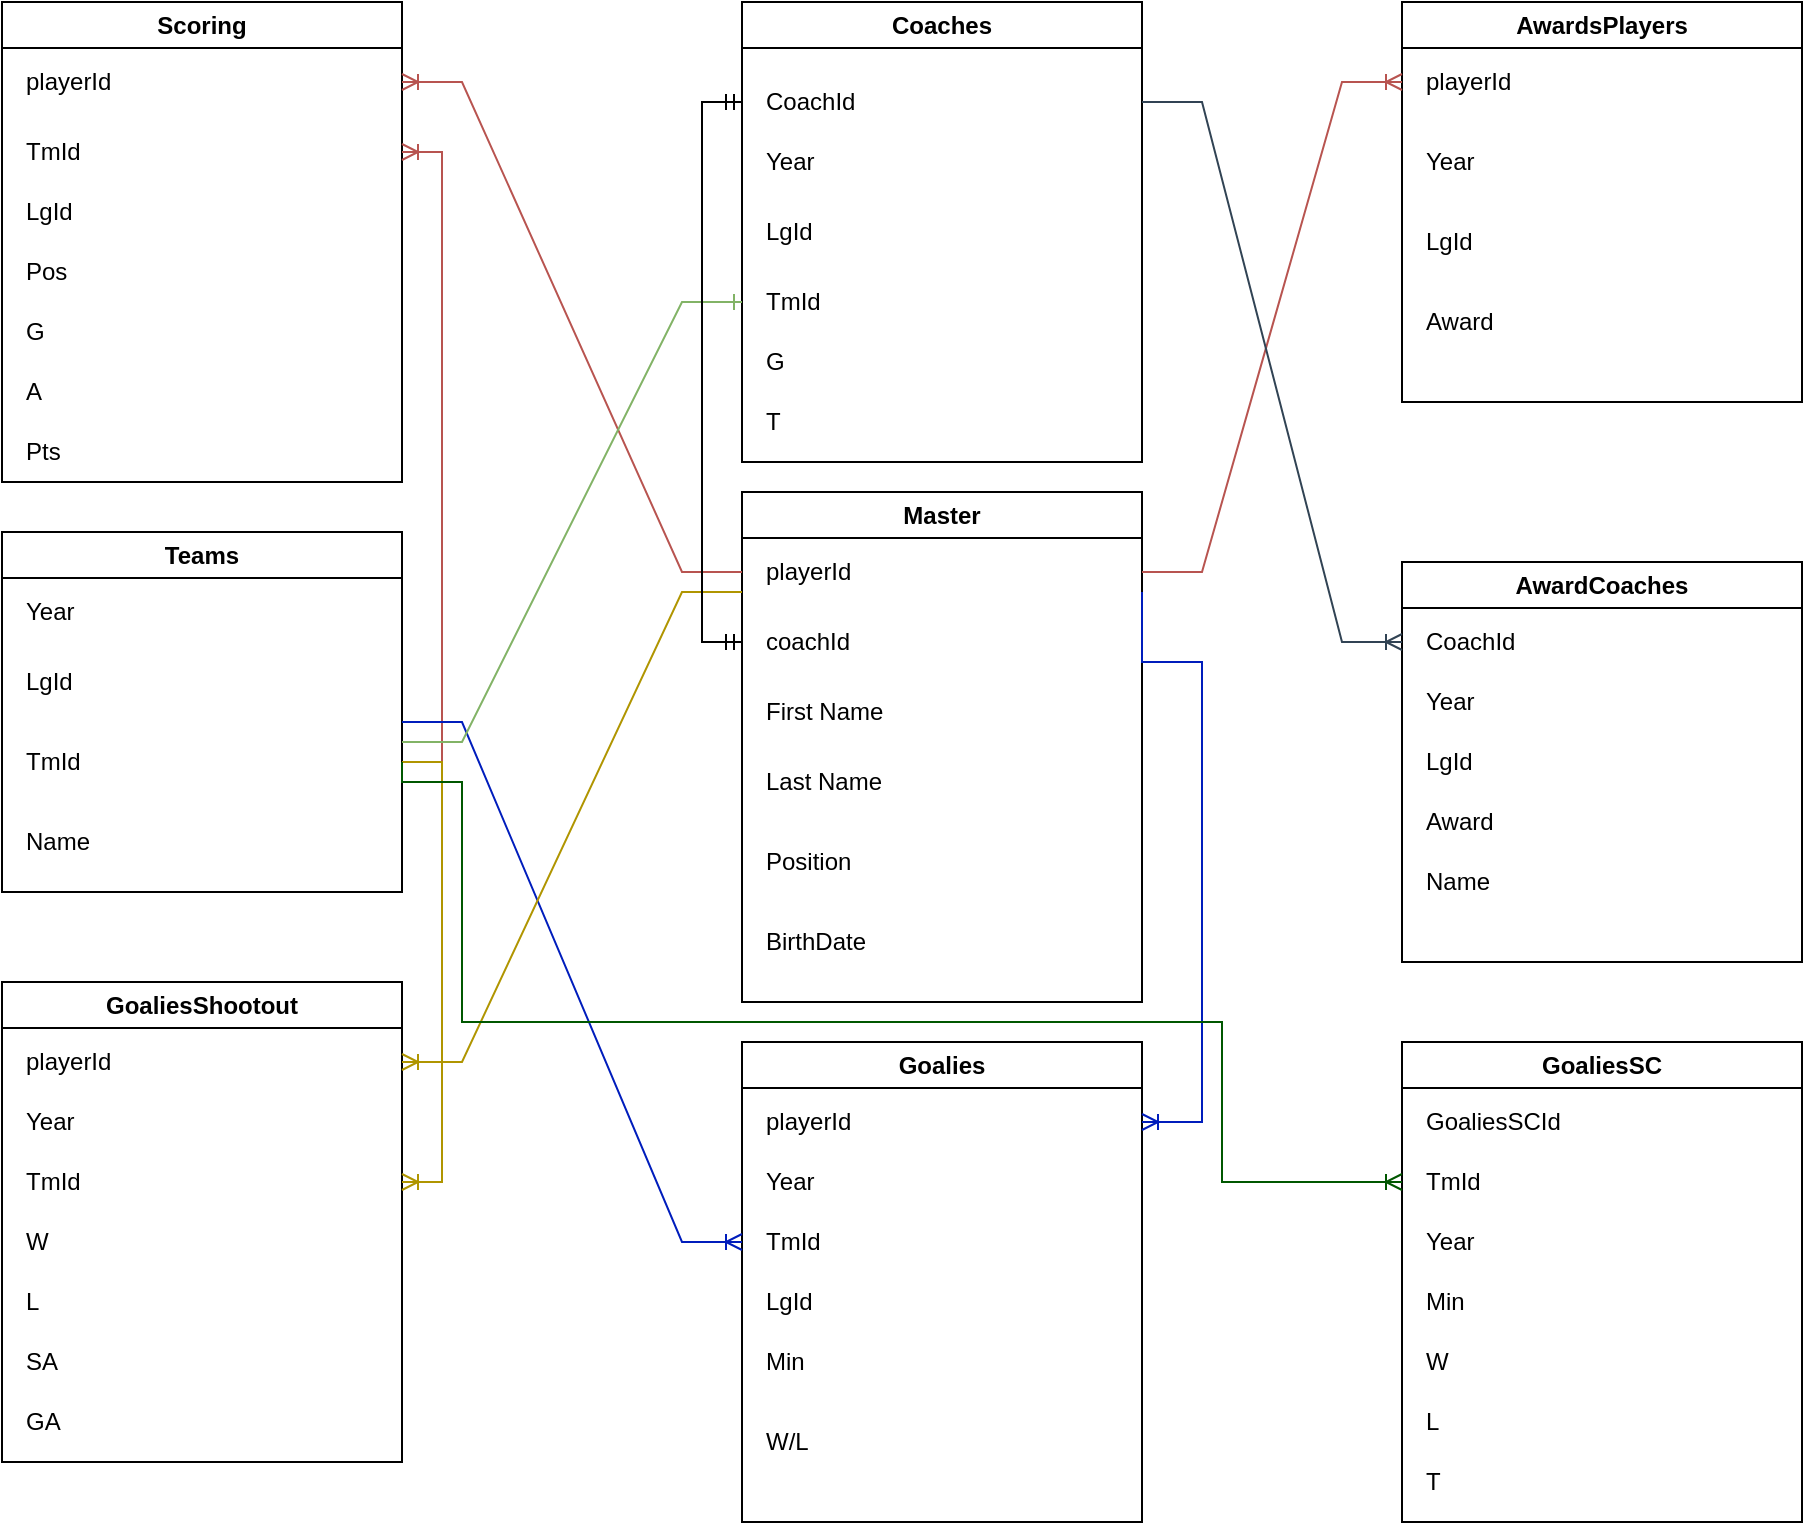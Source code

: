 <mxfile version="20.7.4" type="github">
  <diagram name="Page-1" id="9f46799a-70d6-7492-0946-bef42562c5a5">
    <mxGraphModel dx="954" dy="470" grid="1" gridSize="10" guides="1" tooltips="1" connect="1" arrows="1" fold="1" page="1" pageScale="1" pageWidth="1100" pageHeight="850" background="none" math="0" shadow="0">
      <root>
        <mxCell id="0" />
        <mxCell id="1" parent="0" />
        <mxCell id="FBrM-DPrrFomyVaTWnfu-20" value="Scoring" style="swimlane;whiteSpace=wrap;html=1;" parent="1" vertex="1">
          <mxGeometry x="80" y="70" width="200" height="240" as="geometry" />
        </mxCell>
        <mxCell id="FBrM-DPrrFomyVaTWnfu-21" value="playerId" style="text;html=1;strokeColor=none;fillColor=none;align=left;verticalAlign=middle;whiteSpace=wrap;rounded=0;spacingLeft=10;" parent="FBrM-DPrrFomyVaTWnfu-20" vertex="1">
          <mxGeometry y="20" width="200" height="40" as="geometry" />
        </mxCell>
        <mxCell id="FBrM-DPrrFomyVaTWnfu-22" value="TmId" style="text;html=1;strokeColor=none;fillColor=none;align=left;verticalAlign=middle;whiteSpace=wrap;rounded=0;spacingLeft=10;" parent="FBrM-DPrrFomyVaTWnfu-20" vertex="1">
          <mxGeometry y="60" width="200" height="30" as="geometry" />
        </mxCell>
        <mxCell id="FBrM-DPrrFomyVaTWnfu-23" value="LgId" style="text;html=1;strokeColor=none;fillColor=none;align=left;verticalAlign=middle;whiteSpace=wrap;rounded=0;spacingLeft=10;" parent="FBrM-DPrrFomyVaTWnfu-20" vertex="1">
          <mxGeometry y="90" width="200" height="30" as="geometry" />
        </mxCell>
        <mxCell id="FBrM-DPrrFomyVaTWnfu-24" value="Pos&lt;span style=&quot;color: rgba(0, 0, 0, 0); font-family: monospace; font-size: 0px;&quot;&gt;%3CmxGraphModel%3E%3Croot%3E%3CmxCell%20id%3D%220%22%2F%3E%3CmxCell%20id%3D%221%22%20parent%3D%220%22%2F%3E%3CmxCell%20id%3D%222%22%20value%3D%22LgId%22%20style%3D%22text%3Bhtml%3D1%3BstrokeColor%3Dnone%3BfillColor%3Dnone%3Balign%3Dleft%3BverticalAlign%3Dmiddle%3BwhiteSpace%3Dwrap%3Brounded%3D0%3BspacingLeft%3D10%3B%22%20vertex%3D%221%22%20parent%3D%221%22%3E%3CmxGeometry%20x%3D%2280%22%20y%3D%22160%22%20width%3D%22200%22%20height%3D%2230%22%20as%3D%22geometry%22%2F%3E%3C%2FmxCell%3E%3C%2Froot%3E%3C%2FmxGraphModel%3E&lt;/span&gt;" style="text;html=1;strokeColor=none;fillColor=none;align=left;verticalAlign=middle;whiteSpace=wrap;rounded=0;spacingLeft=10;" parent="FBrM-DPrrFomyVaTWnfu-20" vertex="1">
          <mxGeometry y="120" width="200" height="30" as="geometry" />
        </mxCell>
        <mxCell id="FBrM-DPrrFomyVaTWnfu-25" value="G" style="text;html=1;strokeColor=none;fillColor=none;align=left;verticalAlign=middle;whiteSpace=wrap;rounded=0;spacingLeft=10;" parent="FBrM-DPrrFomyVaTWnfu-20" vertex="1">
          <mxGeometry y="150" width="200" height="30" as="geometry" />
        </mxCell>
        <mxCell id="FBrM-DPrrFomyVaTWnfu-26" value="A" style="text;html=1;strokeColor=none;fillColor=none;align=left;verticalAlign=middle;whiteSpace=wrap;rounded=0;spacingLeft=10;" parent="FBrM-DPrrFomyVaTWnfu-20" vertex="1">
          <mxGeometry y="180" width="200" height="30" as="geometry" />
        </mxCell>
        <mxCell id="FBrM-DPrrFomyVaTWnfu-27" value="Pts" style="text;html=1;strokeColor=none;fillColor=none;align=left;verticalAlign=middle;whiteSpace=wrap;rounded=0;spacingLeft=10;" parent="FBrM-DPrrFomyVaTWnfu-20" vertex="1">
          <mxGeometry y="210" width="200" height="30" as="geometry" />
        </mxCell>
        <mxCell id="FBrM-DPrrFomyVaTWnfu-28" value="" style="edgeStyle=orthogonalEdgeStyle;fontSize=12;html=1;endArrow=ERoneToMany;rounded=0;entryX=1;entryY=0.5;entryDx=0;entryDy=0;exitX=1;exitY=0.5;exitDx=0;exitDy=0;fillColor=#f8cecc;strokeColor=#b85450;" parent="1" source="FBrM-DPrrFomyVaTWnfu-32" target="FBrM-DPrrFomyVaTWnfu-22" edge="1">
          <mxGeometry width="100" height="100" relative="1" as="geometry">
            <mxPoint x="280" y="480" as="sourcePoint" />
            <mxPoint x="100" y="340" as="targetPoint" />
            <Array as="points">
              <mxPoint x="300" y="450" />
              <mxPoint x="300" y="145" />
            </Array>
          </mxGeometry>
        </mxCell>
        <mxCell id="FBrM-DPrrFomyVaTWnfu-29" value="Teams" style="swimlane;whiteSpace=wrap;html=1;" parent="1" vertex="1">
          <mxGeometry x="80" y="335" width="200" height="180" as="geometry">
            <mxRectangle x="80" y="370" width="80" height="30" as="alternateBounds" />
          </mxGeometry>
        </mxCell>
        <mxCell id="FBrM-DPrrFomyVaTWnfu-30" value="Year" style="text;html=1;strokeColor=none;fillColor=none;align=left;verticalAlign=middle;whiteSpace=wrap;rounded=0;spacingLeft=10;" parent="FBrM-DPrrFomyVaTWnfu-29" vertex="1">
          <mxGeometry y="20" width="200" height="40" as="geometry" />
        </mxCell>
        <mxCell id="FBrM-DPrrFomyVaTWnfu-31" value="LgId" style="text;html=1;strokeColor=none;fillColor=none;align=left;verticalAlign=middle;whiteSpace=wrap;rounded=0;spacingLeft=10;" parent="FBrM-DPrrFomyVaTWnfu-29" vertex="1">
          <mxGeometry y="55" width="200" height="40" as="geometry" />
        </mxCell>
        <mxCell id="FBrM-DPrrFomyVaTWnfu-32" value="TmId" style="text;html=1;strokeColor=none;fillColor=none;align=left;verticalAlign=middle;whiteSpace=wrap;rounded=0;spacingLeft=10;" parent="FBrM-DPrrFomyVaTWnfu-29" vertex="1">
          <mxGeometry y="95" width="200" height="40" as="geometry" />
        </mxCell>
        <mxCell id="FBrM-DPrrFomyVaTWnfu-33" value="Name" style="text;html=1;strokeColor=none;fillColor=none;align=left;verticalAlign=middle;whiteSpace=wrap;rounded=0;spacingLeft=10;" parent="FBrM-DPrrFomyVaTWnfu-29" vertex="1">
          <mxGeometry y="135" width="200" height="40" as="geometry" />
        </mxCell>
        <mxCell id="FBrM-DPrrFomyVaTWnfu-34" value="Master" style="swimlane;whiteSpace=wrap;html=1;" parent="1" vertex="1">
          <mxGeometry x="450" y="315" width="200" height="255" as="geometry" />
        </mxCell>
        <mxCell id="FBrM-DPrrFomyVaTWnfu-35" value="playerId" style="text;html=1;strokeColor=none;fillColor=none;align=left;verticalAlign=middle;whiteSpace=wrap;rounded=0;spacingLeft=10;" parent="FBrM-DPrrFomyVaTWnfu-34" vertex="1">
          <mxGeometry y="20" width="200" height="40" as="geometry" />
        </mxCell>
        <mxCell id="FBrM-DPrrFomyVaTWnfu-36" value="First Name" style="text;html=1;strokeColor=none;fillColor=none;align=left;verticalAlign=middle;whiteSpace=wrap;rounded=0;spacingLeft=10;" parent="FBrM-DPrrFomyVaTWnfu-34" vertex="1">
          <mxGeometry y="90" width="200" height="40" as="geometry" />
        </mxCell>
        <mxCell id="FBrM-DPrrFomyVaTWnfu-37" value="Last Name" style="text;html=1;strokeColor=none;fillColor=none;align=left;verticalAlign=middle;whiteSpace=wrap;rounded=0;spacingLeft=10;" parent="FBrM-DPrrFomyVaTWnfu-34" vertex="1">
          <mxGeometry y="125" width="200" height="40" as="geometry" />
        </mxCell>
        <mxCell id="8q5ADCYnO5Nl5SqFzcxN-1" value="coachId" style="text;html=1;strokeColor=none;fillColor=none;align=left;verticalAlign=middle;whiteSpace=wrap;rounded=0;spacingLeft=10;" vertex="1" parent="FBrM-DPrrFomyVaTWnfu-34">
          <mxGeometry y="55" width="200" height="40" as="geometry" />
        </mxCell>
        <mxCell id="8q5ADCYnO5Nl5SqFzcxN-2" value="Position" style="text;html=1;strokeColor=none;fillColor=none;align=left;verticalAlign=middle;whiteSpace=wrap;rounded=0;spacingLeft=10;" vertex="1" parent="FBrM-DPrrFomyVaTWnfu-34">
          <mxGeometry y="165" width="200" height="40" as="geometry" />
        </mxCell>
        <mxCell id="8q5ADCYnO5Nl5SqFzcxN-3" value="BirthDate" style="text;html=1;strokeColor=none;fillColor=none;align=left;verticalAlign=middle;whiteSpace=wrap;rounded=0;spacingLeft=10;" vertex="1" parent="FBrM-DPrrFomyVaTWnfu-34">
          <mxGeometry y="205" width="200" height="40" as="geometry" />
        </mxCell>
        <mxCell id="FBrM-DPrrFomyVaTWnfu-38" value="" style="edgeStyle=entityRelationEdgeStyle;fontSize=12;html=1;endArrow=ERoneToMany;rounded=0;entryX=1;entryY=0.5;entryDx=0;entryDy=0;exitX=0;exitY=0.5;exitDx=0;exitDy=0;fillColor=#f8cecc;strokeColor=#b85450;" parent="1" source="FBrM-DPrrFomyVaTWnfu-35" target="FBrM-DPrrFomyVaTWnfu-21" edge="1">
          <mxGeometry width="100" height="100" relative="1" as="geometry">
            <mxPoint x="370" y="120" as="sourcePoint" />
            <mxPoint x="410" y="-10" as="targetPoint" />
          </mxGeometry>
        </mxCell>
        <mxCell id="FBrM-DPrrFomyVaTWnfu-39" value="AwardsPlayers" style="swimlane;whiteSpace=wrap;html=1;" parent="1" vertex="1">
          <mxGeometry x="780" y="70" width="200" height="200" as="geometry" />
        </mxCell>
        <mxCell id="FBrM-DPrrFomyVaTWnfu-40" value="Year" style="text;html=1;strokeColor=none;fillColor=none;align=left;verticalAlign=middle;whiteSpace=wrap;rounded=0;spacingLeft=10;" parent="FBrM-DPrrFomyVaTWnfu-39" vertex="1">
          <mxGeometry y="60" width="200" height="40" as="geometry" />
        </mxCell>
        <mxCell id="FBrM-DPrrFomyVaTWnfu-41" value="LgId" style="text;html=1;strokeColor=none;fillColor=none;align=left;verticalAlign=middle;whiteSpace=wrap;rounded=0;spacingLeft=10;" parent="FBrM-DPrrFomyVaTWnfu-39" vertex="1">
          <mxGeometry y="100" width="200" height="40" as="geometry" />
        </mxCell>
        <mxCell id="FBrM-DPrrFomyVaTWnfu-42" value="Award" style="text;html=1;strokeColor=none;fillColor=none;align=left;verticalAlign=middle;whiteSpace=wrap;rounded=0;spacingLeft=10;" parent="FBrM-DPrrFomyVaTWnfu-39" vertex="1">
          <mxGeometry y="140" width="200" height="40" as="geometry" />
        </mxCell>
        <mxCell id="FBrM-DPrrFomyVaTWnfu-43" value="playerId" style="text;html=1;strokeColor=none;fillColor=none;align=left;verticalAlign=middle;whiteSpace=wrap;rounded=0;spacingLeft=10;" parent="FBrM-DPrrFomyVaTWnfu-39" vertex="1">
          <mxGeometry y="20" width="200" height="40" as="geometry" />
        </mxCell>
        <mxCell id="FBrM-DPrrFomyVaTWnfu-44" value="" style="edgeStyle=entityRelationEdgeStyle;fontSize=12;html=1;endArrow=ERoneToMany;rounded=0;entryX=0;entryY=0.5;entryDx=0;entryDy=0;exitX=1;exitY=0.5;exitDx=0;exitDy=0;fillColor=#f8cecc;strokeColor=#b85450;" parent="1" source="FBrM-DPrrFomyVaTWnfu-35" target="FBrM-DPrrFomyVaTWnfu-43" edge="1">
          <mxGeometry x="0.881" width="100" height="100" relative="1" as="geometry">
            <mxPoint x="620" y="280" as="sourcePoint" />
            <mxPoint x="720" y="180" as="targetPoint" />
            <mxPoint as="offset" />
          </mxGeometry>
        </mxCell>
        <mxCell id="FBrM-DPrrFomyVaTWnfu-45" value="Goalies" style="swimlane;whiteSpace=wrap;html=1;" parent="1" vertex="1">
          <mxGeometry x="450" y="590" width="200" height="240" as="geometry" />
        </mxCell>
        <mxCell id="FBrM-DPrrFomyVaTWnfu-46" value="playerId" style="text;html=1;strokeColor=none;fillColor=none;align=left;verticalAlign=middle;whiteSpace=wrap;rounded=0;spacingLeft=10;" parent="FBrM-DPrrFomyVaTWnfu-45" vertex="1">
          <mxGeometry y="20" width="200" height="40" as="geometry" />
        </mxCell>
        <mxCell id="FBrM-DPrrFomyVaTWnfu-47" value="Year" style="text;html=1;strokeColor=none;fillColor=none;align=left;verticalAlign=middle;whiteSpace=wrap;rounded=0;spacingLeft=10;" parent="FBrM-DPrrFomyVaTWnfu-45" vertex="1">
          <mxGeometry y="50" width="200" height="40" as="geometry" />
        </mxCell>
        <mxCell id="FBrM-DPrrFomyVaTWnfu-48" value="TmId" style="text;html=1;strokeColor=none;fillColor=none;align=left;verticalAlign=middle;whiteSpace=wrap;rounded=0;spacingLeft=10;" parent="FBrM-DPrrFomyVaTWnfu-45" vertex="1">
          <mxGeometry y="80" width="200" height="40" as="geometry" />
        </mxCell>
        <mxCell id="FBrM-DPrrFomyVaTWnfu-49" value="LgId" style="text;html=1;strokeColor=none;fillColor=none;align=left;verticalAlign=middle;whiteSpace=wrap;rounded=0;spacingLeft=10;" parent="FBrM-DPrrFomyVaTWnfu-45" vertex="1">
          <mxGeometry y="110" width="200" height="40" as="geometry" />
        </mxCell>
        <mxCell id="FBrM-DPrrFomyVaTWnfu-50" value="Min" style="text;html=1;strokeColor=none;fillColor=none;align=left;verticalAlign=middle;whiteSpace=wrap;rounded=0;spacingLeft=10;" parent="FBrM-DPrrFomyVaTWnfu-45" vertex="1">
          <mxGeometry y="140" width="200" height="40" as="geometry" />
        </mxCell>
        <mxCell id="FBrM-DPrrFomyVaTWnfu-51" value="W/L" style="text;html=1;strokeColor=none;fillColor=none;align=left;verticalAlign=middle;whiteSpace=wrap;rounded=0;spacingLeft=10;" parent="FBrM-DPrrFomyVaTWnfu-45" vertex="1">
          <mxGeometry y="180" width="200" height="40" as="geometry" />
        </mxCell>
        <mxCell id="FBrM-DPrrFomyVaTWnfu-52" value="" style="edgeStyle=entityRelationEdgeStyle;fontSize=12;html=1;endArrow=ERoneToMany;rounded=0;entryX=0;entryY=0.5;entryDx=0;entryDy=0;exitX=1;exitY=0;exitDx=0;exitDy=0;fillColor=#0050ef;strokeColor=#001DBC;" parent="1" source="FBrM-DPrrFomyVaTWnfu-32" target="FBrM-DPrrFomyVaTWnfu-48" edge="1">
          <mxGeometry x="-1" y="-199" width="100" height="100" relative="1" as="geometry">
            <mxPoint x="520" y="590" as="sourcePoint" />
            <mxPoint x="620" y="490" as="targetPoint" />
            <mxPoint x="-190" y="-139" as="offset" />
          </mxGeometry>
        </mxCell>
        <mxCell id="FBrM-DPrrFomyVaTWnfu-53" value="" style="edgeStyle=orthogonalEdgeStyle;fontSize=12;html=1;endArrow=ERoneToMany;rounded=0;bendable=1;movable=1;fillColor=#0050ef;strokeColor=#001DBC;exitX=1;exitY=0.75;exitDx=0;exitDy=0;entryX=1;entryY=0.5;entryDx=0;entryDy=0;" parent="1" source="FBrM-DPrrFomyVaTWnfu-35" target="FBrM-DPrrFomyVaTWnfu-46" edge="1">
          <mxGeometry x="-1" y="-110" width="100" height="100" relative="1" as="geometry">
            <mxPoint x="680" y="425" as="sourcePoint" />
            <mxPoint x="680" y="665" as="targetPoint" />
            <Array as="points">
              <mxPoint x="680" y="400" />
              <mxPoint x="680" y="630" />
            </Array>
            <mxPoint x="-110" y="-100" as="offset" />
          </mxGeometry>
        </mxCell>
        <mxCell id="aWgrmvi0tC9B05aP7XfA-1" value="GoaliesShootout" style="swimlane;whiteSpace=wrap;html=1;" parent="1" vertex="1">
          <mxGeometry x="80" y="560" width="200" height="240" as="geometry" />
        </mxCell>
        <mxCell id="aWgrmvi0tC9B05aP7XfA-2" value="playerId" style="text;html=1;strokeColor=none;fillColor=none;align=left;verticalAlign=middle;whiteSpace=wrap;rounded=0;spacingLeft=10;" parent="aWgrmvi0tC9B05aP7XfA-1" vertex="1">
          <mxGeometry y="20" width="200" height="40" as="geometry" />
        </mxCell>
        <mxCell id="aWgrmvi0tC9B05aP7XfA-3" value="Year" style="text;html=1;strokeColor=none;fillColor=none;align=left;verticalAlign=middle;whiteSpace=wrap;rounded=0;spacingLeft=10;" parent="aWgrmvi0tC9B05aP7XfA-1" vertex="1">
          <mxGeometry y="50" width="200" height="40" as="geometry" />
        </mxCell>
        <mxCell id="aWgrmvi0tC9B05aP7XfA-4" value="TmId" style="text;html=1;strokeColor=none;fillColor=none;align=left;verticalAlign=middle;whiteSpace=wrap;rounded=0;spacingLeft=10;" parent="aWgrmvi0tC9B05aP7XfA-1" vertex="1">
          <mxGeometry y="80" width="200" height="40" as="geometry" />
        </mxCell>
        <mxCell id="aWgrmvi0tC9B05aP7XfA-5" value="W" style="text;html=1;strokeColor=none;fillColor=none;align=left;verticalAlign=middle;whiteSpace=wrap;rounded=0;spacingLeft=10;" parent="aWgrmvi0tC9B05aP7XfA-1" vertex="1">
          <mxGeometry y="110" width="200" height="40" as="geometry" />
        </mxCell>
        <mxCell id="aWgrmvi0tC9B05aP7XfA-6" value="L" style="text;html=1;strokeColor=none;fillColor=none;align=left;verticalAlign=middle;whiteSpace=wrap;rounded=0;spacingLeft=10;" parent="aWgrmvi0tC9B05aP7XfA-1" vertex="1">
          <mxGeometry y="140" width="200" height="40" as="geometry" />
        </mxCell>
        <mxCell id="aWgrmvi0tC9B05aP7XfA-7" value="SA" style="text;html=1;strokeColor=none;fillColor=none;align=left;verticalAlign=middle;whiteSpace=wrap;rounded=0;spacingLeft=10;" parent="aWgrmvi0tC9B05aP7XfA-1" vertex="1">
          <mxGeometry y="170" width="200" height="40" as="geometry" />
        </mxCell>
        <mxCell id="aWgrmvi0tC9B05aP7XfA-8" value="GA" style="text;html=1;strokeColor=none;fillColor=none;align=left;verticalAlign=middle;whiteSpace=wrap;rounded=0;spacingLeft=10;" parent="aWgrmvi0tC9B05aP7XfA-1" vertex="1">
          <mxGeometry y="200" width="200" height="40" as="geometry" />
        </mxCell>
        <mxCell id="aWgrmvi0tC9B05aP7XfA-10" value="" style="edgeStyle=entityRelationEdgeStyle;fontSize=12;html=1;endArrow=ERoneToMany;rounded=0;entryX=1;entryY=0.5;entryDx=0;entryDy=0;exitX=0;exitY=0.75;exitDx=0;exitDy=0;fillColor=#e3c800;strokeColor=#B09500;" parent="1" source="FBrM-DPrrFomyVaTWnfu-35" target="aWgrmvi0tC9B05aP7XfA-2" edge="1">
          <mxGeometry x="-1" width="100" height="100" relative="1" as="geometry">
            <mxPoint x="330" y="600" as="sourcePoint" />
            <mxPoint x="430" y="500" as="targetPoint" />
            <mxPoint as="offset" />
          </mxGeometry>
        </mxCell>
        <mxCell id="aWgrmvi0tC9B05aP7XfA-11" value="" style="edgeStyle=orthogonalEdgeStyle;fontSize=12;html=1;endArrow=ERoneToMany;rounded=0;entryX=1;entryY=0.5;entryDx=0;entryDy=0;fillColor=#e3c800;strokeColor=#B09500;" parent="1" target="aWgrmvi0tC9B05aP7XfA-4" edge="1">
          <mxGeometry width="100" height="100" relative="1" as="geometry">
            <mxPoint x="280" y="450" as="sourcePoint" />
            <mxPoint x="440" y="490" as="targetPoint" />
            <Array as="points">
              <mxPoint x="300" y="450" />
              <mxPoint x="300" y="660" />
            </Array>
          </mxGeometry>
        </mxCell>
        <mxCell id="pewH3cqpHoCs7dBxOEfH-1" value="GoaliesSC" style="swimlane;whiteSpace=wrap;html=1;" parent="1" vertex="1">
          <mxGeometry x="780" y="590" width="200" height="240" as="geometry" />
        </mxCell>
        <mxCell id="pewH3cqpHoCs7dBxOEfH-5" value="Year" style="text;html=1;strokeColor=none;fillColor=none;align=left;verticalAlign=middle;whiteSpace=wrap;rounded=0;spacingLeft=10;" parent="pewH3cqpHoCs7dBxOEfH-1" vertex="1">
          <mxGeometry y="80" width="200" height="40" as="geometry" />
        </mxCell>
        <mxCell id="pewH3cqpHoCs7dBxOEfH-6" value="Min" style="text;html=1;strokeColor=none;fillColor=none;align=left;verticalAlign=middle;whiteSpace=wrap;rounded=0;spacingLeft=10;" parent="pewH3cqpHoCs7dBxOEfH-1" vertex="1">
          <mxGeometry y="110" width="200" height="40" as="geometry" />
        </mxCell>
        <mxCell id="pewH3cqpHoCs7dBxOEfH-7" value="W" style="text;html=1;strokeColor=none;fillColor=none;align=left;verticalAlign=middle;whiteSpace=wrap;rounded=0;spacingLeft=10;" parent="pewH3cqpHoCs7dBxOEfH-1" vertex="1">
          <mxGeometry y="140" width="200" height="40" as="geometry" />
        </mxCell>
        <mxCell id="pewH3cqpHoCs7dBxOEfH-8" value="L" style="text;html=1;strokeColor=none;fillColor=none;align=left;verticalAlign=middle;whiteSpace=wrap;rounded=0;spacingLeft=10;" parent="pewH3cqpHoCs7dBxOEfH-1" vertex="1">
          <mxGeometry y="170" width="200" height="40" as="geometry" />
        </mxCell>
        <mxCell id="pewH3cqpHoCs7dBxOEfH-9" value="T" style="text;html=1;strokeColor=none;fillColor=none;align=left;verticalAlign=middle;whiteSpace=wrap;rounded=0;spacingLeft=10;" parent="pewH3cqpHoCs7dBxOEfH-1" vertex="1">
          <mxGeometry y="200" width="200" height="40" as="geometry" />
        </mxCell>
        <mxCell id="pewH3cqpHoCs7dBxOEfH-10" value="TmId" style="text;html=1;strokeColor=none;fillColor=none;align=left;verticalAlign=middle;whiteSpace=wrap;rounded=0;spacingLeft=10;" parent="pewH3cqpHoCs7dBxOEfH-1" vertex="1">
          <mxGeometry y="50" width="200" height="40" as="geometry" />
        </mxCell>
        <mxCell id="pewH3cqpHoCs7dBxOEfH-11" value="GoaliesSCId" style="text;html=1;strokeColor=none;fillColor=none;align=left;verticalAlign=middle;whiteSpace=wrap;rounded=0;spacingLeft=10;" parent="pewH3cqpHoCs7dBxOEfH-1" vertex="1">
          <mxGeometry y="20" width="200" height="40" as="geometry" />
        </mxCell>
        <mxCell id="pewH3cqpHoCs7dBxOEfH-12" value="" style="edgeStyle=orthogonalEdgeStyle;fontSize=12;html=1;endArrow=ERoneToMany;rounded=0;exitX=1;exitY=0.5;exitDx=0;exitDy=0;entryX=0;entryY=0.5;entryDx=0;entryDy=0;fillColor=#008a00;strokeColor=#005700;" parent="1" source="FBrM-DPrrFomyVaTWnfu-32" target="pewH3cqpHoCs7dBxOEfH-10" edge="1">
          <mxGeometry width="100" height="100" relative="1" as="geometry">
            <mxPoint x="660" y="630" as="sourcePoint" />
            <mxPoint x="730" y="520" as="targetPoint" />
            <Array as="points">
              <mxPoint x="280" y="460" />
              <mxPoint x="310" y="460" />
              <mxPoint x="310" y="580" />
              <mxPoint x="690" y="580" />
              <mxPoint x="690" y="660" />
            </Array>
          </mxGeometry>
        </mxCell>
        <mxCell id="pewH3cqpHoCs7dBxOEfH-13" value="Coaches" style="swimlane;whiteSpace=wrap;html=1;" parent="1" vertex="1">
          <mxGeometry x="450" y="70" width="200" height="230" as="geometry" />
        </mxCell>
        <mxCell id="pewH3cqpHoCs7dBxOEfH-14" value="Year" style="text;html=1;strokeColor=none;fillColor=none;align=left;verticalAlign=middle;whiteSpace=wrap;rounded=0;spacingLeft=10;" parent="pewH3cqpHoCs7dBxOEfH-13" vertex="1">
          <mxGeometry y="60" width="200" height="40" as="geometry" />
        </mxCell>
        <mxCell id="pewH3cqpHoCs7dBxOEfH-15" value="LgId" style="text;html=1;strokeColor=none;fillColor=none;align=left;verticalAlign=middle;whiteSpace=wrap;rounded=0;spacingLeft=10;" parent="pewH3cqpHoCs7dBxOEfH-13" vertex="1">
          <mxGeometry y="95" width="200" height="40" as="geometry" />
        </mxCell>
        <mxCell id="pewH3cqpHoCs7dBxOEfH-16" value="TmId" style="text;html=1;strokeColor=none;fillColor=none;align=left;verticalAlign=middle;whiteSpace=wrap;rounded=0;spacingLeft=10;" parent="pewH3cqpHoCs7dBxOEfH-13" vertex="1">
          <mxGeometry y="130" width="200" height="40" as="geometry" />
        </mxCell>
        <mxCell id="pewH3cqpHoCs7dBxOEfH-17" value="G" style="text;html=1;strokeColor=none;fillColor=none;align=left;verticalAlign=middle;whiteSpace=wrap;rounded=0;spacingLeft=10;" parent="pewH3cqpHoCs7dBxOEfH-13" vertex="1">
          <mxGeometry y="160" width="200" height="40" as="geometry" />
        </mxCell>
        <mxCell id="pewH3cqpHoCs7dBxOEfH-18" value="T" style="text;html=1;strokeColor=none;fillColor=none;align=left;verticalAlign=middle;whiteSpace=wrap;rounded=0;spacingLeft=10;" parent="pewH3cqpHoCs7dBxOEfH-13" vertex="1">
          <mxGeometry y="190" width="200" height="40" as="geometry" />
        </mxCell>
        <mxCell id="pewH3cqpHoCs7dBxOEfH-19" value="CoachId" style="text;html=1;strokeColor=none;fillColor=none;align=left;verticalAlign=middle;whiteSpace=wrap;rounded=0;spacingLeft=10;" parent="pewH3cqpHoCs7dBxOEfH-13" vertex="1">
          <mxGeometry y="30" width="200" height="40" as="geometry" />
        </mxCell>
        <mxCell id="pewH3cqpHoCs7dBxOEfH-21" value="" style="edgeStyle=entityRelationEdgeStyle;fontSize=12;html=1;endArrow=ERone;endFill=1;rounded=0;fillColor=#d5e8d4;strokeColor=#82b366;exitX=1;exitY=0.25;exitDx=0;exitDy=0;" parent="1" source="FBrM-DPrrFomyVaTWnfu-32" edge="1">
          <mxGeometry width="100" height="100" relative="1" as="geometry">
            <mxPoint x="280" y="450" as="sourcePoint" />
            <mxPoint x="450" y="220" as="targetPoint" />
          </mxGeometry>
        </mxCell>
        <mxCell id="pewH3cqpHoCs7dBxOEfH-22" value="AwardCoaches" style="swimlane;whiteSpace=wrap;html=1;" parent="1" vertex="1">
          <mxGeometry x="780" y="350" width="200" height="200" as="geometry" />
        </mxCell>
        <mxCell id="pewH3cqpHoCs7dBxOEfH-23" value="CoachId" style="text;html=1;strokeColor=none;fillColor=none;align=left;verticalAlign=middle;whiteSpace=wrap;rounded=0;spacingLeft=10;" parent="pewH3cqpHoCs7dBxOEfH-22" vertex="1">
          <mxGeometry y="20" width="200" height="40" as="geometry" />
        </mxCell>
        <mxCell id="pewH3cqpHoCs7dBxOEfH-24" value="Year" style="text;html=1;strokeColor=none;fillColor=none;align=left;verticalAlign=middle;whiteSpace=wrap;rounded=0;spacingLeft=10;" parent="pewH3cqpHoCs7dBxOEfH-22" vertex="1">
          <mxGeometry y="50" width="200" height="40" as="geometry" />
        </mxCell>
        <mxCell id="pewH3cqpHoCs7dBxOEfH-25" value="LgId" style="text;html=1;strokeColor=none;fillColor=none;align=left;verticalAlign=middle;whiteSpace=wrap;rounded=0;spacingLeft=10;" parent="pewH3cqpHoCs7dBxOEfH-22" vertex="1">
          <mxGeometry y="80" width="200" height="40" as="geometry" />
        </mxCell>
        <mxCell id="pewH3cqpHoCs7dBxOEfH-26" value="Award" style="text;html=1;strokeColor=none;fillColor=none;align=left;verticalAlign=middle;whiteSpace=wrap;rounded=0;spacingLeft=10;" parent="pewH3cqpHoCs7dBxOEfH-22" vertex="1">
          <mxGeometry y="110" width="200" height="40" as="geometry" />
        </mxCell>
        <mxCell id="pewH3cqpHoCs7dBxOEfH-27" value="Name" style="text;html=1;strokeColor=none;fillColor=none;align=left;verticalAlign=middle;whiteSpace=wrap;rounded=0;spacingLeft=10;" parent="pewH3cqpHoCs7dBxOEfH-22" vertex="1">
          <mxGeometry y="140" width="200" height="40" as="geometry" />
        </mxCell>
        <mxCell id="pewH3cqpHoCs7dBxOEfH-28" value="" style="edgeStyle=entityRelationEdgeStyle;fontSize=12;html=1;endArrow=ERoneToMany;rounded=0;entryX=0;entryY=0.5;entryDx=0;entryDy=0;exitX=1;exitY=0.5;exitDx=0;exitDy=0;fillColor=#647687;strokeColor=#314354;" parent="1" source="pewH3cqpHoCs7dBxOEfH-19" target="pewH3cqpHoCs7dBxOEfH-23" edge="1">
          <mxGeometry width="100" height="100" relative="1" as="geometry">
            <mxPoint x="660" y="360" as="sourcePoint" />
            <mxPoint x="760" y="260" as="targetPoint" />
          </mxGeometry>
        </mxCell>
        <mxCell id="8q5ADCYnO5Nl5SqFzcxN-4" value="" style="edgeStyle=orthogonalEdgeStyle;fontSize=12;html=1;endArrow=ERmandOne;startArrow=ERmandOne;rounded=0;entryX=0;entryY=0.5;entryDx=0;entryDy=0;exitX=0;exitY=0.5;exitDx=0;exitDy=0;" edge="1" parent="1" source="8q5ADCYnO5Nl5SqFzcxN-1" target="pewH3cqpHoCs7dBxOEfH-19">
          <mxGeometry width="100" height="100" relative="1" as="geometry">
            <mxPoint x="340" y="220" as="sourcePoint" />
            <mxPoint x="440" y="120" as="targetPoint" />
            <Array as="points">
              <mxPoint x="430" y="390" />
              <mxPoint x="430" y="120" />
            </Array>
          </mxGeometry>
        </mxCell>
      </root>
    </mxGraphModel>
  </diagram>
</mxfile>
